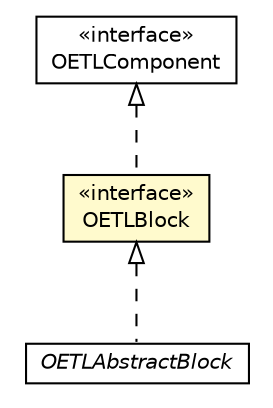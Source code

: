 #!/usr/local/bin/dot
#
# Class diagram 
# Generated by UMLGraph version R5_6-24-gf6e263 (http://www.umlgraph.org/)
#

digraph G {
	edge [fontname="Helvetica",fontsize=10,labelfontname="Helvetica",labelfontsize=10];
	node [fontname="Helvetica",fontsize=10,shape=plaintext];
	nodesep=0.25;
	ranksep=0.5;
	// com.orientechnologies.orient.etl.OETLComponent
	c3033535 [label=<<table title="com.orientechnologies.orient.etl.OETLComponent" border="0" cellborder="1" cellspacing="0" cellpadding="2" port="p" href="../OETLComponent.html">
		<tr><td><table border="0" cellspacing="0" cellpadding="1">
<tr><td align="center" balign="center"> &#171;interface&#187; </td></tr>
<tr><td align="center" balign="center"> OETLComponent </td></tr>
		</table></td></tr>
		</table>>, URL="../OETLComponent.html", fontname="Helvetica", fontcolor="black", fontsize=10.0];
	// com.orientechnologies.orient.etl.block.OETLBlock
	c3033574 [label=<<table title="com.orientechnologies.orient.etl.block.OETLBlock" border="0" cellborder="1" cellspacing="0" cellpadding="2" port="p" bgcolor="lemonChiffon" href="./OETLBlock.html">
		<tr><td><table border="0" cellspacing="0" cellpadding="1">
<tr><td align="center" balign="center"> &#171;interface&#187; </td></tr>
<tr><td align="center" balign="center"> OETLBlock </td></tr>
		</table></td></tr>
		</table>>, URL="./OETLBlock.html", fontname="Helvetica", fontcolor="black", fontsize=10.0];
	// com.orientechnologies.orient.etl.block.OETLAbstractBlock
	c3033575 [label=<<table title="com.orientechnologies.orient.etl.block.OETLAbstractBlock" border="0" cellborder="1" cellspacing="0" cellpadding="2" port="p" href="./OETLAbstractBlock.html">
		<tr><td><table border="0" cellspacing="0" cellpadding="1">
<tr><td align="center" balign="center"><font face="Helvetica-Oblique"> OETLAbstractBlock </font></td></tr>
		</table></td></tr>
		</table>>, URL="./OETLAbstractBlock.html", fontname="Helvetica", fontcolor="black", fontsize=10.0];
	//com.orientechnologies.orient.etl.block.OETLBlock implements com.orientechnologies.orient.etl.OETLComponent
	c3033535:p -> c3033574:p [dir=back,arrowtail=empty,style=dashed];
	//com.orientechnologies.orient.etl.block.OETLAbstractBlock implements com.orientechnologies.orient.etl.block.OETLBlock
	c3033574:p -> c3033575:p [dir=back,arrowtail=empty,style=dashed];
}

